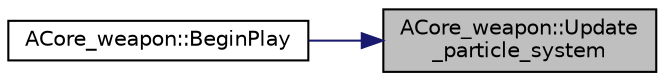 digraph "ACore_weapon::Update_particle_system"
{
 // LATEX_PDF_SIZE
  edge [fontname="Helvetica",fontsize="10",labelfontname="Helvetica",labelfontsize="10"];
  node [fontname="Helvetica",fontsize="10",shape=record];
  rankdir="RL";
  Node1 [label="ACore_weapon::Update\l_particle_system",height=0.2,width=0.4,color="black", fillcolor="grey75", style="filled", fontcolor="black",tooltip="파티클 시스템 갱신"];
  Node1 -> Node2 [dir="back",color="midnightblue",fontsize="10",style="solid",fontname="Helvetica"];
  Node2 [label="ACore_weapon::BeginPlay",height=0.2,width=0.4,color="black", fillcolor="white", style="filled",URL="$class_a_core__weapon.html#acad166a79ff54a043dc0a8d31da3d080",tooltip=" "];
}
